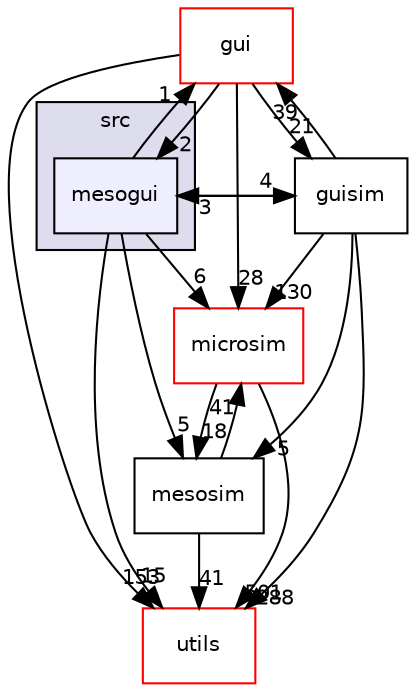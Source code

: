 digraph "mesogui" {
  compound=true
  node [ fontsize="10", fontname="Helvetica"];
  edge [ labelfontsize="10", labelfontname="Helvetica"];
  subgraph clusterdir_68267d1309a1af8e8297ef4c3efbcdba {
    graph [ bgcolor="#ddddee", pencolor="black", label="src" fontname="Helvetica", fontsize="10", URL="dir_68267d1309a1af8e8297ef4c3efbcdba.html"]
  dir_70db0156bbf39b9747744f862488fb15 [shape=box, label="mesogui", style="filled", fillcolor="#eeeeff", pencolor="black", URL="dir_70db0156bbf39b9747744f862488fb15.html"];
  }
  dir_99d0482cf009f9d97a0877749b817f19 [shape=box label="gui" fillcolor="white" style="filled" color="red" URL="dir_99d0482cf009f9d97a0877749b817f19.html"];
  dir_c7d973c7c9e9679ded42ec1d95c4b47a [shape=box label="microsim" fillcolor="white" style="filled" color="red" URL="dir_c7d973c7c9e9679ded42ec1d95c4b47a.html"];
  dir_f0e25c488678fa725200cf37603288c2 [shape=box label="guisim" URL="dir_f0e25c488678fa725200cf37603288c2.html"];
  dir_1abdb8841fb6227e7e389a97ef63bab2 [shape=box label="mesosim" URL="dir_1abdb8841fb6227e7e389a97ef63bab2.html"];
  dir_313caf1132e152dd9b58bea13a4052ca [shape=box label="utils" fillcolor="white" style="filled" color="red" URL="dir_313caf1132e152dd9b58bea13a4052ca.html"];
  dir_99d0482cf009f9d97a0877749b817f19->dir_c7d973c7c9e9679ded42ec1d95c4b47a [headlabel="28", labeldistance=1.5 headhref="dir_000029_000009.html"];
  dir_99d0482cf009f9d97a0877749b817f19->dir_70db0156bbf39b9747744f862488fb15 [headlabel="2", labeldistance=1.5 headhref="dir_000029_000035.html"];
  dir_99d0482cf009f9d97a0877749b817f19->dir_f0e25c488678fa725200cf37603288c2 [headlabel="21", labeldistance=1.5 headhref="dir_000029_000030.html"];
  dir_99d0482cf009f9d97a0877749b817f19->dir_313caf1132e152dd9b58bea13a4052ca [headlabel="153", labeldistance=1.5 headhref="dir_000029_000001.html"];
  dir_c7d973c7c9e9679ded42ec1d95c4b47a->dir_1abdb8841fb6227e7e389a97ef63bab2 [headlabel="18", labeldistance=1.5 headhref="dir_000009_000043.html"];
  dir_c7d973c7c9e9679ded42ec1d95c4b47a->dir_313caf1132e152dd9b58bea13a4052ca [headlabel="501", labeldistance=1.5 headhref="dir_000009_000001.html"];
  dir_70db0156bbf39b9747744f862488fb15->dir_99d0482cf009f9d97a0877749b817f19 [headlabel="1", labeldistance=1.5 headhref="dir_000035_000029.html"];
  dir_70db0156bbf39b9747744f862488fb15->dir_c7d973c7c9e9679ded42ec1d95c4b47a [headlabel="6", labeldistance=1.5 headhref="dir_000035_000009.html"];
  dir_70db0156bbf39b9747744f862488fb15->dir_f0e25c488678fa725200cf37603288c2 [headlabel="4", labeldistance=1.5 headhref="dir_000035_000030.html"];
  dir_70db0156bbf39b9747744f862488fb15->dir_1abdb8841fb6227e7e389a97ef63bab2 [headlabel="5", labeldistance=1.5 headhref="dir_000035_000043.html"];
  dir_70db0156bbf39b9747744f862488fb15->dir_313caf1132e152dd9b58bea13a4052ca [headlabel="15", labeldistance=1.5 headhref="dir_000035_000001.html"];
  dir_f0e25c488678fa725200cf37603288c2->dir_99d0482cf009f9d97a0877749b817f19 [headlabel="39", labeldistance=1.5 headhref="dir_000030_000029.html"];
  dir_f0e25c488678fa725200cf37603288c2->dir_c7d973c7c9e9679ded42ec1d95c4b47a [headlabel="130", labeldistance=1.5 headhref="dir_000030_000009.html"];
  dir_f0e25c488678fa725200cf37603288c2->dir_70db0156bbf39b9747744f862488fb15 [headlabel="3", labeldistance=1.5 headhref="dir_000030_000035.html"];
  dir_f0e25c488678fa725200cf37603288c2->dir_1abdb8841fb6227e7e389a97ef63bab2 [headlabel="5", labeldistance=1.5 headhref="dir_000030_000043.html"];
  dir_f0e25c488678fa725200cf37603288c2->dir_313caf1132e152dd9b58bea13a4052ca [headlabel="288", labeldistance=1.5 headhref="dir_000030_000001.html"];
  dir_1abdb8841fb6227e7e389a97ef63bab2->dir_c7d973c7c9e9679ded42ec1d95c4b47a [headlabel="41", labeldistance=1.5 headhref="dir_000043_000009.html"];
  dir_1abdb8841fb6227e7e389a97ef63bab2->dir_313caf1132e152dd9b58bea13a4052ca [headlabel="41", labeldistance=1.5 headhref="dir_000043_000001.html"];
}
